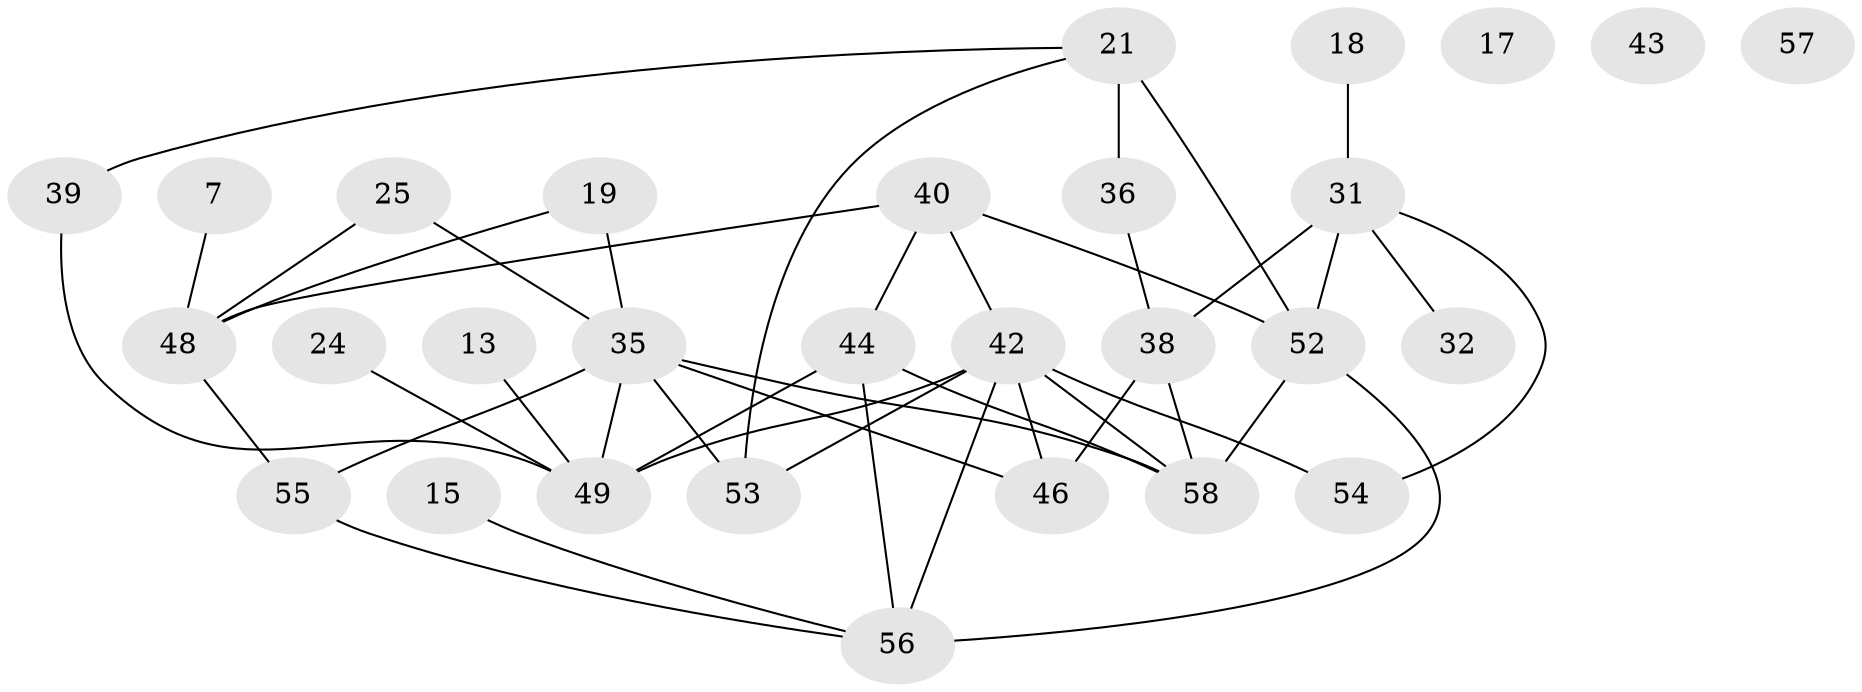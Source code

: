// original degree distribution, {4: 0.3275862068965517, 5: 0.10344827586206896, 3: 0.15517241379310345, 1: 0.1896551724137931, 2: 0.1724137931034483, 0: 0.034482758620689655, 6: 0.017241379310344827}
// Generated by graph-tools (version 1.1) at 2025/40/03/09/25 04:40:01]
// undirected, 29 vertices, 43 edges
graph export_dot {
graph [start="1"]
  node [color=gray90,style=filled];
  7;
  13;
  15;
  17 [super="+8"];
  18;
  19;
  21;
  24;
  25;
  31 [super="+6"];
  32;
  35 [super="+2+16"];
  36;
  38;
  39;
  40;
  42 [super="+30+29+28+11"];
  43;
  44 [super="+37+41"];
  46 [super="+10+14"];
  48 [super="+23"];
  49 [super="+5"];
  52 [super="+12"];
  53;
  54 [super="+26"];
  55 [super="+45"];
  56 [super="+33+50"];
  57;
  58 [super="+51+47"];
  7 -- 48;
  13 -- 49;
  15 -- 56;
  18 -- 31;
  19 -- 35;
  19 -- 48;
  21 -- 36;
  21 -- 39;
  21 -- 52 [weight=2];
  21 -- 53;
  24 -- 49;
  25 -- 48;
  25 -- 35;
  31 -- 32;
  31 -- 38 [weight=2];
  31 -- 54;
  31 -- 52;
  35 -- 49;
  35 -- 55 [weight=3];
  35 -- 53;
  35 -- 46 [weight=2];
  35 -- 58;
  36 -- 38;
  38 -- 58;
  38 -- 46;
  39 -- 49;
  40 -- 44;
  40 -- 48;
  40 -- 52;
  40 -- 42;
  42 -- 49 [weight=3];
  42 -- 53;
  42 -- 56 [weight=3];
  42 -- 54;
  42 -- 46 [weight=2];
  42 -- 58;
  44 -- 56 [weight=2];
  44 -- 49;
  44 -- 58 [weight=2];
  48 -- 55 [weight=2];
  52 -- 56;
  52 -- 58;
  55 -- 56;
}
